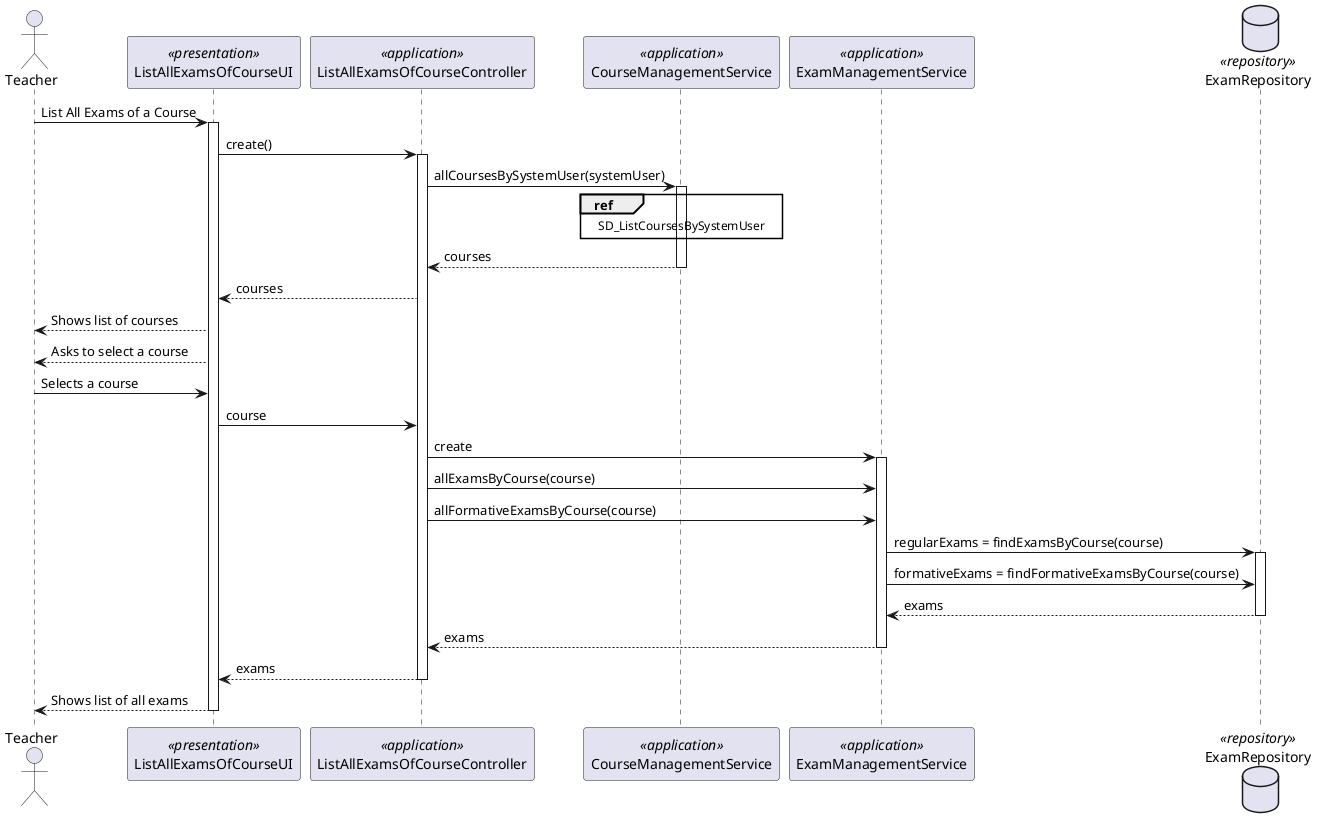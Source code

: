@startuml
'http://plantuml.com/skinparam.html
skinparam handwritten false
skinparam packageStyle rect
skinparam defaultFontName FG Virgil
skinparam shadowing false

actor Teacher as Actor
participant ListAllExamsOfCourseUI as UI <<presentation>>
participant ListAllExamsOfCourseController as Controller <<application>>
participant CourseManagementService as courseSvc <<application>>
participant ExamManagementService as examSvc <<application>>
database ExamRepository as ExamRepository <<repository>>

Actor -> UI: List All Exams of a Course
activate UI
UI -> Controller: create()
activate Controller
Controller -> courseSvc : allCoursesBySystemUser(systemUser)
activate courseSvc
ref over courseSvc : SD_ListCoursesBySystemUser
courseSvc --> Controller : courses
deactivate courseSvc
Controller --> UI : courses
UI --> Actor : Shows list of courses
UI --> Actor : Asks to select a course
Actor -> UI: Selects a course
UI -> Controller : course
Controller -> examSvc : create
activate examSvc
Controller -> examSvc : allExamsByCourse(course)
Controller -> examSvc : allFormativeExamsByCourse(course)
examSvc -> ExamRepository: regularExams = findExamsByCourse(course)
activate ExamRepository
examSvc -> ExamRepository: formativeExams = findFormativeExamsByCourse(course)
ExamRepository --> examSvc: exams
deactivate ExamRepository
examSvc --> Controller: exams
deactivate examSvc
Controller --> UI : exams
deactivate Controller
UI-->Actor: Shows list of all exams
deactivate UI
@enduml